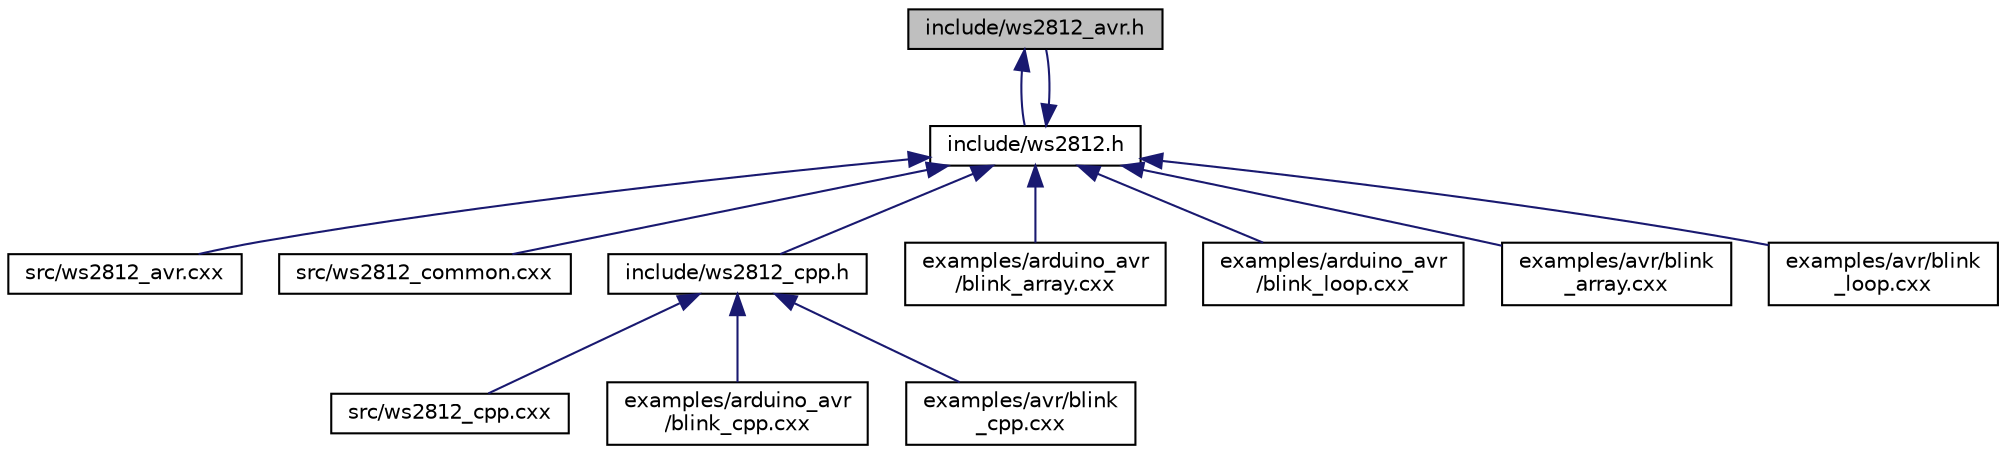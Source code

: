 digraph "include/ws2812_avr.h"
{
 // LATEX_PDF_SIZE
  edge [fontname="Helvetica",fontsize="10",labelfontname="Helvetica",labelfontsize="10"];
  node [fontname="Helvetica",fontsize="10",shape=record];
  Node1 [label="include/ws2812_avr.h",height=0.2,width=0.4,color="black", fillcolor="grey75", style="filled", fontcolor="black",tooltip="Provides AVR platform specific definitions."];
  Node1 -> Node2 [dir="back",color="midnightblue",fontsize="10",style="solid",fontname="Helvetica"];
  Node2 [label="include/ws2812.h",height=0.2,width=0.4,color="black", fillcolor="white", style="filled",URL="$ws2812_8h.html",tooltip="Exposes the Tiny-WS2812 library interface."];
  Node2 -> Node3 [dir="back",color="midnightblue",fontsize="10",style="solid",fontname="Helvetica"];
  Node3 [label="src/ws2812_avr.cxx",height=0.2,width=0.4,color="black", fillcolor="white", style="filled",URL="$ws2812__avr_8cxx.html",tooltip="Driver code for AVR chips."];
  Node2 -> Node4 [dir="back",color="midnightblue",fontsize="10",style="solid",fontname="Helvetica"];
  Node4 [label="src/ws2812_common.cxx",height=0.2,width=0.4,color="black", fillcolor="white", style="filled",URL="$ws2812__common_8cxx.html",tooltip="Common code shared accross all supported platforms."];
  Node2 -> Node1 [dir="back",color="midnightblue",fontsize="10",style="solid",fontname="Helvetica"];
  Node2 -> Node5 [dir="back",color="midnightblue",fontsize="10",style="solid",fontname="Helvetica"];
  Node5 [label="include/ws2812_cpp.h",height=0.2,width=0.4,color="black", fillcolor="white", style="filled",URL="$ws2812__cpp_8h.html",tooltip="C++ Wrapper for the Tiny-WS2812 interface."];
  Node5 -> Node6 [dir="back",color="midnightblue",fontsize="10",style="solid",fontname="Helvetica"];
  Node6 [label="src/ws2812_cpp.cxx",height=0.2,width=0.4,color="black", fillcolor="white", style="filled",URL="$ws2812__cpp_8cxx.html",tooltip="Defines functions for the Tiny-WS2812 C++ interface wrapper."];
  Node5 -> Node7 [dir="back",color="midnightblue",fontsize="10",style="solid",fontname="Helvetica"];
  Node7 [label="examples/arduino_avr\l/blink_cpp.cxx",height=0.2,width=0.4,color="black", fillcolor="white", style="filled",URL="$arduino__avr_2blink__cpp_8cxx.html",tooltip="C++ Wrapper implementation of blink_array.cxx"];
  Node5 -> Node8 [dir="back",color="midnightblue",fontsize="10",style="solid",fontname="Helvetica"];
  Node8 [label="examples/avr/blink\l_cpp.cxx",height=0.2,width=0.4,color="black", fillcolor="white", style="filled",URL="$avr_2blink__cpp_8cxx.html",tooltip="C++ Wrapper implementation of blink_array.cxx."];
  Node2 -> Node9 [dir="back",color="midnightblue",fontsize="10",style="solid",fontname="Helvetica"];
  Node9 [label="examples/arduino_avr\l/blink_array.cxx",height=0.2,width=0.4,color="black", fillcolor="white", style="filled",URL="$arduino__avr_2blink__array_8cxx.html",tooltip="Blinks one or more WS2812 devices using a RGB array."];
  Node2 -> Node10 [dir="back",color="midnightblue",fontsize="10",style="solid",fontname="Helvetica"];
  Node10 [label="examples/arduino_avr\l/blink_loop.cxx",height=0.2,width=0.4,color="black", fillcolor="white", style="filled",URL="$arduino__avr_2blink__loop_8cxx.html",tooltip="Blinks one or more WS2812 devices using a more memory efficient method than the blink_array...."];
  Node2 -> Node11 [dir="back",color="midnightblue",fontsize="10",style="solid",fontname="Helvetica"];
  Node11 [label="examples/avr/blink\l_array.cxx",height=0.2,width=0.4,color="black", fillcolor="white", style="filled",URL="$avr_2blink__array_8cxx.html",tooltip="Blinks one or more WS2812 devices using a RGB array."];
  Node2 -> Node12 [dir="back",color="midnightblue",fontsize="10",style="solid",fontname="Helvetica"];
  Node12 [label="examples/avr/blink\l_loop.cxx",height=0.2,width=0.4,color="black", fillcolor="white", style="filled",URL="$avr_2blink__loop_8cxx.html",tooltip="Blinks one or more WS2812 devices using a more memory efficient method than the blink_array...."];
}
